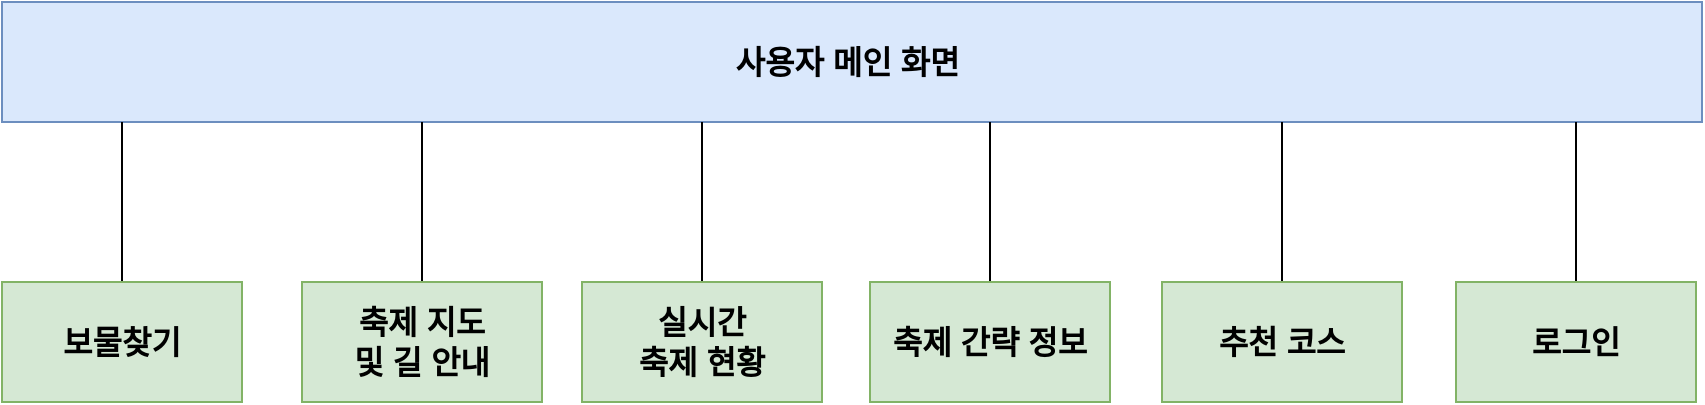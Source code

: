 <mxfile version="22.1.18" type="github">
  <diagram id="prtHgNgQTEPvFCAcTncT" name="Page-1">
    <mxGraphModel dx="2022" dy="663" grid="1" gridSize="10" guides="1" tooltips="1" connect="1" arrows="1" fold="1" page="1" pageScale="1" pageWidth="827" pageHeight="1169" math="0" shadow="0">
      <root>
        <mxCell id="0" />
        <mxCell id="1" parent="0" />
        <mxCell id="j-ZNobjWfQlRdklXBY_k-1" value="사용자 메인 화면&amp;nbsp;" style="rounded=0;whiteSpace=wrap;html=1;fontSize=16;fillColor=#dae8fc;strokeColor=#6c8ebf;fontStyle=1" vertex="1" parent="1">
          <mxGeometry x="-20" y="90" width="850" height="60" as="geometry" />
        </mxCell>
        <mxCell id="j-ZNobjWfQlRdklXBY_k-9" value="" style="group;fontStyle=1" vertex="1" connectable="0" parent="1">
          <mxGeometry x="130" y="150" width="120" height="140" as="geometry" />
        </mxCell>
        <mxCell id="j-ZNobjWfQlRdklXBY_k-7" value="" style="endArrow=none;html=1;rounded=0;fontSize=12;startSize=8;endSize=8;curved=1;" edge="1" parent="j-ZNobjWfQlRdklXBY_k-9">
          <mxGeometry width="50" height="50" relative="1" as="geometry">
            <mxPoint x="60" y="80" as="sourcePoint" />
            <mxPoint x="60" as="targetPoint" />
          </mxGeometry>
        </mxCell>
        <mxCell id="j-ZNobjWfQlRdklXBY_k-8" value="축제 지도 &lt;br&gt;및 길 안내" style="rounded=0;whiteSpace=wrap;html=1;fontSize=16;fillColor=#d5e8d4;strokeColor=#82b366;fontStyle=1" vertex="1" parent="j-ZNobjWfQlRdklXBY_k-9">
          <mxGeometry y="80" width="120" height="60" as="geometry" />
        </mxCell>
        <mxCell id="j-ZNobjWfQlRdklXBY_k-10" value="" style="group;fontStyle=1" vertex="1" connectable="0" parent="1">
          <mxGeometry x="-20" y="150" width="120" height="140" as="geometry" />
        </mxCell>
        <mxCell id="j-ZNobjWfQlRdklXBY_k-2" value="" style="endArrow=none;html=1;rounded=0;fontSize=12;startSize=8;endSize=8;curved=1;" edge="1" parent="j-ZNobjWfQlRdklXBY_k-10">
          <mxGeometry width="50" height="50" relative="1" as="geometry">
            <mxPoint x="60" y="80" as="sourcePoint" />
            <mxPoint x="60" as="targetPoint" />
          </mxGeometry>
        </mxCell>
        <mxCell id="j-ZNobjWfQlRdklXBY_k-4" value="보물찾기" style="rounded=0;whiteSpace=wrap;html=1;fontSize=16;fillColor=#d5e8d4;strokeColor=#82b366;fontStyle=1" vertex="1" parent="j-ZNobjWfQlRdklXBY_k-10">
          <mxGeometry y="80" width="120" height="60" as="geometry" />
        </mxCell>
        <mxCell id="j-ZNobjWfQlRdklXBY_k-11" value="" style="group;fontStyle=1" vertex="1" connectable="0" parent="1">
          <mxGeometry x="270" y="150" width="120" height="140" as="geometry" />
        </mxCell>
        <mxCell id="j-ZNobjWfQlRdklXBY_k-12" value="" style="endArrow=none;html=1;rounded=0;fontSize=12;startSize=8;endSize=8;curved=1;" edge="1" parent="j-ZNobjWfQlRdklXBY_k-11">
          <mxGeometry width="50" height="50" relative="1" as="geometry">
            <mxPoint x="60" y="80" as="sourcePoint" />
            <mxPoint x="60" as="targetPoint" />
          </mxGeometry>
        </mxCell>
        <mxCell id="j-ZNobjWfQlRdklXBY_k-13" value="실시간&lt;br&gt;축제 현황" style="rounded=0;whiteSpace=wrap;html=1;fontSize=16;fillColor=#d5e8d4;strokeColor=#82b366;fontStyle=1" vertex="1" parent="j-ZNobjWfQlRdklXBY_k-11">
          <mxGeometry y="80" width="120" height="60" as="geometry" />
        </mxCell>
        <mxCell id="j-ZNobjWfQlRdklXBY_k-14" value="" style="group;fontStyle=1" vertex="1" connectable="0" parent="1">
          <mxGeometry x="414" y="150" width="120" height="140" as="geometry" />
        </mxCell>
        <mxCell id="j-ZNobjWfQlRdklXBY_k-15" value="" style="endArrow=none;html=1;rounded=0;fontSize=12;startSize=8;endSize=8;curved=1;" edge="1" parent="j-ZNobjWfQlRdklXBY_k-14">
          <mxGeometry width="50" height="50" relative="1" as="geometry">
            <mxPoint x="60" y="80" as="sourcePoint" />
            <mxPoint x="60" as="targetPoint" />
          </mxGeometry>
        </mxCell>
        <mxCell id="j-ZNobjWfQlRdklXBY_k-16" value="축제 간략 정보" style="rounded=0;whiteSpace=wrap;html=1;fontSize=16;fillColor=#d5e8d4;strokeColor=#82b366;fontStyle=1" vertex="1" parent="j-ZNobjWfQlRdklXBY_k-14">
          <mxGeometry y="80" width="120" height="60" as="geometry" />
        </mxCell>
        <mxCell id="j-ZNobjWfQlRdklXBY_k-17" value="" style="group;fontStyle=1" vertex="1" connectable="0" parent="1">
          <mxGeometry x="560" y="150" width="120" height="140" as="geometry" />
        </mxCell>
        <mxCell id="j-ZNobjWfQlRdklXBY_k-18" value="" style="endArrow=none;html=1;rounded=0;fontSize=12;startSize=8;endSize=8;curved=1;" edge="1" parent="j-ZNobjWfQlRdklXBY_k-17">
          <mxGeometry width="50" height="50" relative="1" as="geometry">
            <mxPoint x="60" y="80" as="sourcePoint" />
            <mxPoint x="60" as="targetPoint" />
          </mxGeometry>
        </mxCell>
        <mxCell id="j-ZNobjWfQlRdklXBY_k-19" value="&lt;b&gt;추천 코스&lt;/b&gt;" style="rounded=0;whiteSpace=wrap;html=1;fontSize=16;fillColor=#d5e8d4;strokeColor=#82b366;" vertex="1" parent="j-ZNobjWfQlRdklXBY_k-17">
          <mxGeometry y="80" width="120" height="60" as="geometry" />
        </mxCell>
        <mxCell id="j-ZNobjWfQlRdklXBY_k-20" value="" style="group;fontStyle=1" vertex="1" connectable="0" parent="1">
          <mxGeometry x="707" y="150" width="120" height="140" as="geometry" />
        </mxCell>
        <mxCell id="j-ZNobjWfQlRdklXBY_k-21" value="" style="endArrow=none;html=1;rounded=0;fontSize=12;startSize=8;endSize=8;curved=1;" edge="1" parent="j-ZNobjWfQlRdklXBY_k-20">
          <mxGeometry width="50" height="50" relative="1" as="geometry">
            <mxPoint x="60" y="80" as="sourcePoint" />
            <mxPoint x="60" as="targetPoint" />
          </mxGeometry>
        </mxCell>
        <mxCell id="j-ZNobjWfQlRdklXBY_k-22" value="로그인" style="rounded=0;whiteSpace=wrap;html=1;fontSize=16;fillColor=#d5e8d4;strokeColor=#82b366;fontStyle=1" vertex="1" parent="j-ZNobjWfQlRdklXBY_k-20">
          <mxGeometry y="80" width="120" height="60" as="geometry" />
        </mxCell>
      </root>
    </mxGraphModel>
  </diagram>
</mxfile>

